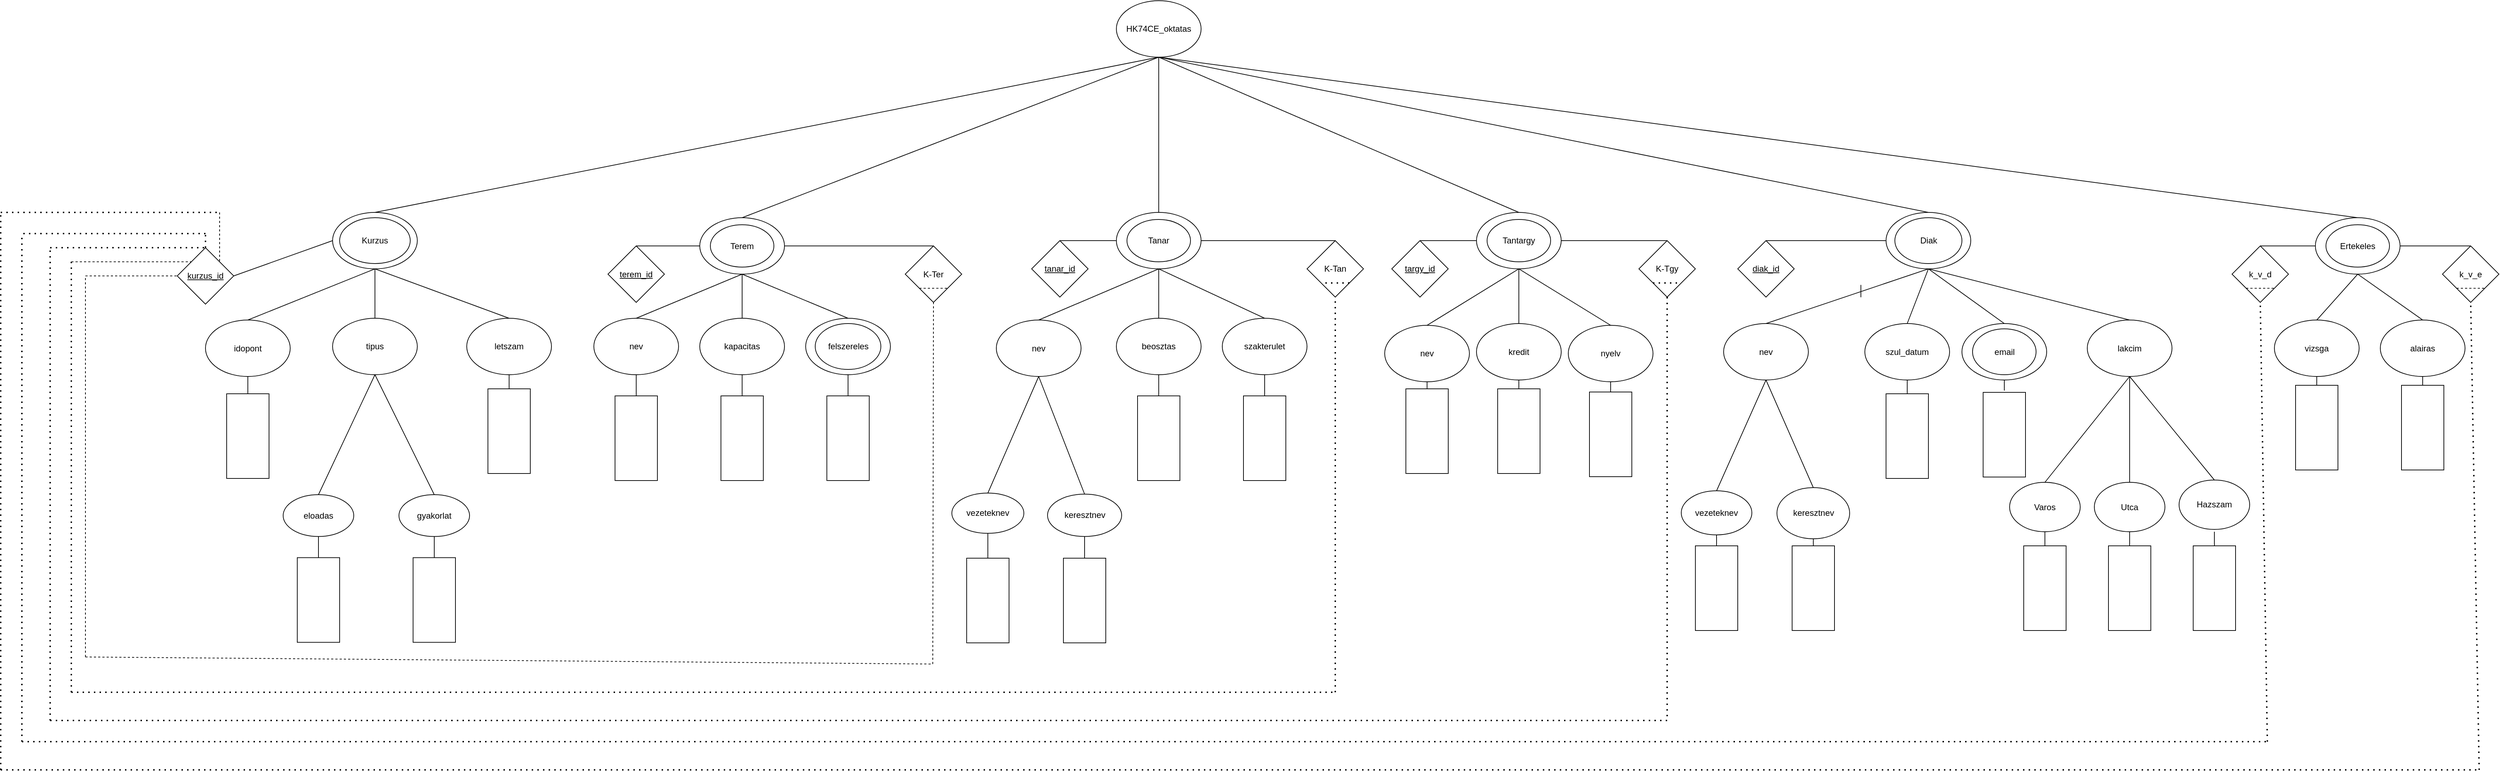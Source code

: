 <mxfile version="25.0.3">
  <diagram name="1 oldal" id="2qY-5DJ4luqoymaEtn0h">
    <mxGraphModel dx="4575" dy="2884" grid="1" gridSize="10" guides="1" tooltips="1" connect="1" arrows="1" fold="1" page="1" pageScale="1" pageWidth="827" pageHeight="1169" math="0" shadow="0">
      <root>
        <mxCell id="0" />
        <mxCell id="1" parent="0" />
        <mxCell id="ROAPfHrgWfZoaQifjzsi-6" value="" style="ellipse;whiteSpace=wrap;html=1;" parent="1" vertex="1">
          <mxGeometry x="350" y="210" width="120" height="80" as="geometry" />
        </mxCell>
        <mxCell id="ROAPfHrgWfZoaQifjzsi-7" value="Kurzus" style="ellipse;whiteSpace=wrap;html=1;" parent="1" vertex="1">
          <mxGeometry x="360" y="217.5" width="100" height="65" as="geometry" />
        </mxCell>
        <mxCell id="ROAPfHrgWfZoaQifjzsi-8" value="&lt;u&gt;kurzus_id&lt;/u&gt;" style="rhombus;whiteSpace=wrap;html=1;" parent="1" vertex="1">
          <mxGeometry x="130" y="260" width="80" height="80" as="geometry" />
        </mxCell>
        <mxCell id="ROAPfHrgWfZoaQifjzsi-9" value="" style="endArrow=none;html=1;rounded=0;exitX=1;exitY=0.5;exitDx=0;exitDy=0;entryX=0;entryY=0.5;entryDx=0;entryDy=0;" parent="1" source="ROAPfHrgWfZoaQifjzsi-8" target="ROAPfHrgWfZoaQifjzsi-6" edge="1">
          <mxGeometry width="50" height="50" relative="1" as="geometry">
            <mxPoint x="380" y="430" as="sourcePoint" />
            <mxPoint x="430" y="380" as="targetPoint" />
          </mxGeometry>
        </mxCell>
        <mxCell id="ROAPfHrgWfZoaQifjzsi-10" value="letszam" style="ellipse;whiteSpace=wrap;html=1;" parent="1" vertex="1">
          <mxGeometry x="540" y="360" width="120" height="80" as="geometry" />
        </mxCell>
        <mxCell id="ROAPfHrgWfZoaQifjzsi-11" value="tipus" style="ellipse;whiteSpace=wrap;html=1;" parent="1" vertex="1">
          <mxGeometry x="350" y="360" width="120" height="80" as="geometry" />
        </mxCell>
        <mxCell id="ROAPfHrgWfZoaQifjzsi-12" value="idopont" style="ellipse;whiteSpace=wrap;html=1;" parent="1" vertex="1">
          <mxGeometry x="170" y="362.5" width="120" height="80" as="geometry" />
        </mxCell>
        <mxCell id="ROAPfHrgWfZoaQifjzsi-13" value="" style="rounded=0;whiteSpace=wrap;html=1;direction=south;" parent="1" vertex="1">
          <mxGeometry x="200" y="467" width="60" height="120" as="geometry" />
        </mxCell>
        <mxCell id="ROAPfHrgWfZoaQifjzsi-14" value="" style="rounded=0;whiteSpace=wrap;html=1;direction=south;" parent="1" vertex="1">
          <mxGeometry x="570" y="460" width="60" height="120" as="geometry" />
        </mxCell>
        <mxCell id="ROAPfHrgWfZoaQifjzsi-16" value="" style="endArrow=none;html=1;rounded=0;exitX=0;exitY=0.5;exitDx=0;exitDy=0;entryX=0.5;entryY=1;entryDx=0;entryDy=0;" parent="1" source="ROAPfHrgWfZoaQifjzsi-13" target="ROAPfHrgWfZoaQifjzsi-12" edge="1">
          <mxGeometry width="50" height="50" relative="1" as="geometry">
            <mxPoint x="460" y="432.5" as="sourcePoint" />
            <mxPoint x="510" y="382.5" as="targetPoint" />
          </mxGeometry>
        </mxCell>
        <mxCell id="ROAPfHrgWfZoaQifjzsi-18" value="" style="endArrow=none;html=1;rounded=0;exitX=0;exitY=0.5;exitDx=0;exitDy=0;entryX=0.5;entryY=1;entryDx=0;entryDy=0;" parent="1" source="ROAPfHrgWfZoaQifjzsi-14" target="ROAPfHrgWfZoaQifjzsi-10" edge="1">
          <mxGeometry width="50" height="50" relative="1" as="geometry">
            <mxPoint x="310" y="430" as="sourcePoint" />
            <mxPoint x="360" y="380" as="targetPoint" />
          </mxGeometry>
        </mxCell>
        <mxCell id="ROAPfHrgWfZoaQifjzsi-21" value="eloadas" style="ellipse;whiteSpace=wrap;html=1;" parent="1" vertex="1">
          <mxGeometry x="280" y="610" width="100" height="59.25" as="geometry" />
        </mxCell>
        <mxCell id="ROAPfHrgWfZoaQifjzsi-23" value="" style="rounded=0;whiteSpace=wrap;html=1;direction=south;" parent="1" vertex="1">
          <mxGeometry x="464" y="699.25" width="60" height="120" as="geometry" />
        </mxCell>
        <mxCell id="ROAPfHrgWfZoaQifjzsi-25" value="" style="rounded=0;whiteSpace=wrap;html=1;direction=south;" parent="1" vertex="1">
          <mxGeometry x="300" y="699.25" width="60" height="120" as="geometry" />
        </mxCell>
        <mxCell id="ROAPfHrgWfZoaQifjzsi-26" value="" style="endArrow=none;html=1;rounded=0;exitX=0;exitY=0.5;exitDx=0;exitDy=0;entryX=0.5;entryY=1;entryDx=0;entryDy=0;" parent="1" source="ROAPfHrgWfZoaQifjzsi-25" target="ROAPfHrgWfZoaQifjzsi-21" edge="1">
          <mxGeometry width="50" height="50" relative="1" as="geometry">
            <mxPoint x="490" y="629.25" as="sourcePoint" />
            <mxPoint x="540" y="579.25" as="targetPoint" />
          </mxGeometry>
        </mxCell>
        <mxCell id="ROAPfHrgWfZoaQifjzsi-28" value="" style="endArrow=none;html=1;rounded=0;exitX=0;exitY=0.5;exitDx=0;exitDy=0;entryX=0.5;entryY=1;entryDx=0;entryDy=0;" parent="1" source="ROAPfHrgWfZoaQifjzsi-23" target="oDda9OyDIdGuTbppPwnk-29" edge="1">
          <mxGeometry width="50" height="50" relative="1" as="geometry">
            <mxPoint x="304" y="589.25" as="sourcePoint" />
            <mxPoint x="494" y="668.13" as="targetPoint" />
          </mxGeometry>
        </mxCell>
        <mxCell id="ROAPfHrgWfZoaQifjzsi-29" value="" style="endArrow=none;html=1;rounded=0;exitX=0.5;exitY=0;exitDx=0;exitDy=0;entryX=0.5;entryY=1;entryDx=0;entryDy=0;" parent="1" source="ROAPfHrgWfZoaQifjzsi-21" target="ROAPfHrgWfZoaQifjzsi-11" edge="1">
          <mxGeometry width="50" height="50" relative="1" as="geometry">
            <mxPoint x="410" y="550" as="sourcePoint" />
            <mxPoint x="460" y="500" as="targetPoint" />
          </mxGeometry>
        </mxCell>
        <mxCell id="ROAPfHrgWfZoaQifjzsi-31" value="" style="endArrow=none;html=1;rounded=0;entryX=0.5;entryY=1;entryDx=0;entryDy=0;exitX=0.5;exitY=0;exitDx=0;exitDy=0;" parent="1" source="oDda9OyDIdGuTbppPwnk-29" target="ROAPfHrgWfZoaQifjzsi-11" edge="1">
          <mxGeometry width="50" height="50" relative="1" as="geometry">
            <mxPoint x="494" y="611.13" as="sourcePoint" />
            <mxPoint x="460" y="500" as="targetPoint" />
          </mxGeometry>
        </mxCell>
        <mxCell id="ROAPfHrgWfZoaQifjzsi-32" value="" style="endArrow=none;html=1;rounded=0;entryX=0.5;entryY=1;entryDx=0;entryDy=0;exitX=0.5;exitY=0;exitDx=0;exitDy=0;" parent="1" source="ROAPfHrgWfZoaQifjzsi-11" target="ROAPfHrgWfZoaQifjzsi-6" edge="1">
          <mxGeometry width="50" height="50" relative="1" as="geometry">
            <mxPoint x="360" y="510" as="sourcePoint" />
            <mxPoint x="410" y="460" as="targetPoint" />
          </mxGeometry>
        </mxCell>
        <mxCell id="ROAPfHrgWfZoaQifjzsi-33" value="" style="endArrow=none;html=1;rounded=0;exitX=0.5;exitY=0;exitDx=0;exitDy=0;entryX=0.5;entryY=1;entryDx=0;entryDy=0;" parent="1" source="ROAPfHrgWfZoaQifjzsi-12" target="ROAPfHrgWfZoaQifjzsi-6" edge="1">
          <mxGeometry width="50" height="50" relative="1" as="geometry">
            <mxPoint x="390" y="510" as="sourcePoint" />
            <mxPoint x="440" y="460" as="targetPoint" />
          </mxGeometry>
        </mxCell>
        <mxCell id="ROAPfHrgWfZoaQifjzsi-34" value="" style="endArrow=none;html=1;rounded=0;entryX=0.5;entryY=1;entryDx=0;entryDy=0;exitX=0.5;exitY=0;exitDx=0;exitDy=0;" parent="1" source="ROAPfHrgWfZoaQifjzsi-10" target="ROAPfHrgWfZoaQifjzsi-6" edge="1">
          <mxGeometry width="50" height="50" relative="1" as="geometry">
            <mxPoint x="390" y="510" as="sourcePoint" />
            <mxPoint x="440" y="460" as="targetPoint" />
          </mxGeometry>
        </mxCell>
        <mxCell id="ROAPfHrgWfZoaQifjzsi-45" value="" style="ellipse;whiteSpace=wrap;html=1;" parent="1" vertex="1">
          <mxGeometry x="3158" y="217.5" width="120" height="80" as="geometry" />
        </mxCell>
        <mxCell id="ROAPfHrgWfZoaQifjzsi-48" value="" style="endArrow=none;html=1;rounded=0;entryX=0.5;entryY=0;entryDx=0;entryDy=0;exitX=0;exitY=0.5;exitDx=0;exitDy=0;" parent="1" source="ROAPfHrgWfZoaQifjzsi-45" target="ROAPfHrgWfZoaQifjzsi-51" edge="1">
          <mxGeometry width="50" height="50" relative="1" as="geometry">
            <mxPoint x="2990" y="565" as="sourcePoint" />
            <mxPoint x="3140" y="480" as="targetPoint" />
          </mxGeometry>
        </mxCell>
        <mxCell id="ROAPfHrgWfZoaQifjzsi-49" value="" style="endArrow=none;html=1;rounded=0;entryX=1;entryY=0.5;entryDx=0;entryDy=0;exitX=0.5;exitY=0;exitDx=0;exitDy=0;" parent="1" source="ROAPfHrgWfZoaQifjzsi-50" target="ROAPfHrgWfZoaQifjzsi-45" edge="1">
          <mxGeometry width="50" height="50" relative="1" as="geometry">
            <mxPoint x="3290" y="480" as="sourcePoint" />
            <mxPoint x="2803" y="375" as="targetPoint" />
          </mxGeometry>
        </mxCell>
        <mxCell id="ROAPfHrgWfZoaQifjzsi-50" value="k_v_e" style="rhombus;whiteSpace=wrap;html=1;" parent="1" vertex="1">
          <mxGeometry x="3338" y="257.5" width="80" height="80" as="geometry" />
        </mxCell>
        <mxCell id="ROAPfHrgWfZoaQifjzsi-51" value="k_v_d" style="rhombus;whiteSpace=wrap;html=1;" parent="1" vertex="1">
          <mxGeometry x="3040" y="257.5" width="80" height="80" as="geometry" />
        </mxCell>
        <mxCell id="ROAPfHrgWfZoaQifjzsi-52" value="" style="endArrow=none;dashed=1;html=1;rounded=0;entryX=1;entryY=1;entryDx=0;entryDy=0;exitX=0;exitY=1;exitDx=0;exitDy=0;" parent="1" source="ROAPfHrgWfZoaQifjzsi-51" target="ROAPfHrgWfZoaQifjzsi-51" edge="1">
          <mxGeometry width="50" height="50" relative="1" as="geometry">
            <mxPoint x="3120" y="540" as="sourcePoint" />
            <mxPoint x="3160" y="540" as="targetPoint" />
          </mxGeometry>
        </mxCell>
        <mxCell id="ROAPfHrgWfZoaQifjzsi-53" value="" style="endArrow=none;dashed=1;html=1;rounded=0;entryX=1;entryY=1;entryDx=0;entryDy=0;exitX=0;exitY=1;exitDx=0;exitDy=0;" parent="1" source="ROAPfHrgWfZoaQifjzsi-50" target="ROAPfHrgWfZoaQifjzsi-50" edge="1">
          <mxGeometry width="50" height="50" relative="1" as="geometry">
            <mxPoint x="3358" y="454.5" as="sourcePoint" />
            <mxPoint x="3398" y="454.5" as="targetPoint" />
          </mxGeometry>
        </mxCell>
        <mxCell id="ROAPfHrgWfZoaQifjzsi-68" value="" style="ellipse;whiteSpace=wrap;html=1;" parent="1" vertex="1">
          <mxGeometry x="870" y="217.5" width="120" height="80" as="geometry" />
        </mxCell>
        <mxCell id="ROAPfHrgWfZoaQifjzsi-69" value="kapacitas" style="ellipse;whiteSpace=wrap;html=1;" parent="1" vertex="1">
          <mxGeometry x="870" y="360" width="120" height="80" as="geometry" />
        </mxCell>
        <mxCell id="ROAPfHrgWfZoaQifjzsi-70" value="nev" style="ellipse;whiteSpace=wrap;html=1;" parent="1" vertex="1">
          <mxGeometry x="720" y="360" width="120" height="80" as="geometry" />
        </mxCell>
        <mxCell id="ROAPfHrgWfZoaQifjzsi-71" value="" style="endArrow=none;html=1;rounded=0;exitX=0.5;exitY=0;exitDx=0;exitDy=0;entryX=0.5;entryY=1;entryDx=0;entryDy=0;" parent="1" source="ROAPfHrgWfZoaQifjzsi-70" target="ROAPfHrgWfZoaQifjzsi-68" edge="1">
          <mxGeometry width="50" height="50" relative="1" as="geometry">
            <mxPoint x="1340" y="477.5" as="sourcePoint" />
            <mxPoint x="1390" y="427.5" as="targetPoint" />
          </mxGeometry>
        </mxCell>
        <mxCell id="ROAPfHrgWfZoaQifjzsi-72" value="" style="endArrow=none;html=1;rounded=0;entryX=0.5;entryY=1;entryDx=0;entryDy=0;exitX=0.5;exitY=0;exitDx=0;exitDy=0;" parent="1" source="ROAPfHrgWfZoaQifjzsi-69" target="ROAPfHrgWfZoaQifjzsi-68" edge="1">
          <mxGeometry width="50" height="50" relative="1" as="geometry">
            <mxPoint x="1220" y="567.5" as="sourcePoint" />
            <mxPoint x="860" y="387.5" as="targetPoint" />
          </mxGeometry>
        </mxCell>
        <mxCell id="ROAPfHrgWfZoaQifjzsi-73" value="&lt;u&gt;terem_id&lt;/u&gt;" style="rhombus;whiteSpace=wrap;html=1;" parent="1" vertex="1">
          <mxGeometry x="740" y="257.5" width="80" height="80" as="geometry" />
        </mxCell>
        <mxCell id="ROAPfHrgWfZoaQifjzsi-74" value="" style="endArrow=none;html=1;rounded=0;exitX=0.5;exitY=0;exitDx=0;exitDy=0;entryX=0;entryY=0.5;entryDx=0;entryDy=0;" parent="1" source="ROAPfHrgWfZoaQifjzsi-73" target="ROAPfHrgWfZoaQifjzsi-68" edge="1">
          <mxGeometry width="50" height="50" relative="1" as="geometry">
            <mxPoint x="897" y="552.5" as="sourcePoint" />
            <mxPoint x="947" y="502.5" as="targetPoint" />
          </mxGeometry>
        </mxCell>
        <mxCell id="ROAPfHrgWfZoaQifjzsi-76" value="" style="endArrow=none;html=1;rounded=0;exitX=0.5;exitY=0;exitDx=0;exitDy=0;entryX=0.5;entryY=1;entryDx=0;entryDy=0;" parent="1" source="ROAPfHrgWfZoaQifjzsi-87" target="ROAPfHrgWfZoaQifjzsi-68" edge="1">
          <mxGeometry width="50" height="50" relative="1" as="geometry">
            <mxPoint x="1080" y="402.5" as="sourcePoint" />
            <mxPoint x="1390" y="427.5" as="targetPoint" />
          </mxGeometry>
        </mxCell>
        <mxCell id="ROAPfHrgWfZoaQifjzsi-77" value="K-Ter" style="rhombus;whiteSpace=wrap;html=1;" parent="1" vertex="1">
          <mxGeometry x="1161" y="257.5" width="80" height="80" as="geometry" />
        </mxCell>
        <mxCell id="ROAPfHrgWfZoaQifjzsi-78" value="" style="endArrow=none;dashed=1;html=1;rounded=0;exitX=0;exitY=1;exitDx=0;exitDy=0;entryX=1;entryY=1;entryDx=0;entryDy=0;" parent="1" source="ROAPfHrgWfZoaQifjzsi-77" target="ROAPfHrgWfZoaQifjzsi-77" edge="1">
          <mxGeometry width="50" height="50" relative="1" as="geometry">
            <mxPoint x="1557" y="350" as="sourcePoint" />
            <mxPoint x="1607" y="300" as="targetPoint" />
          </mxGeometry>
        </mxCell>
        <mxCell id="ROAPfHrgWfZoaQifjzsi-79" value="Terem" style="ellipse;whiteSpace=wrap;html=1;" parent="1" vertex="1">
          <mxGeometry x="885" y="227.5" width="90" height="60" as="geometry" />
        </mxCell>
        <mxCell id="ROAPfHrgWfZoaQifjzsi-80" value="" style="rounded=0;whiteSpace=wrap;html=1;direction=south;" parent="1" vertex="1">
          <mxGeometry x="750" y="470" width="60" height="120" as="geometry" />
        </mxCell>
        <mxCell id="ROAPfHrgWfZoaQifjzsi-81" value="" style="rounded=0;whiteSpace=wrap;html=1;direction=south;" parent="1" vertex="1">
          <mxGeometry x="900" y="470" width="60" height="120" as="geometry" />
        </mxCell>
        <mxCell id="ROAPfHrgWfZoaQifjzsi-82" value="" style="rounded=0;whiteSpace=wrap;html=1;direction=south;" parent="1" vertex="1">
          <mxGeometry x="1050" y="470" width="60" height="120" as="geometry" />
        </mxCell>
        <mxCell id="ROAPfHrgWfZoaQifjzsi-83" value="" style="endArrow=none;html=1;rounded=0;exitX=0;exitY=0.5;exitDx=0;exitDy=0;entryX=0.5;entryY=1;entryDx=0;entryDy=0;" parent="1" source="ROAPfHrgWfZoaQifjzsi-81" target="ROAPfHrgWfZoaQifjzsi-69" edge="1">
          <mxGeometry width="50" height="50" relative="1" as="geometry">
            <mxPoint x="1410" y="427.5" as="sourcePoint" />
            <mxPoint x="1460" y="377.5" as="targetPoint" />
          </mxGeometry>
        </mxCell>
        <mxCell id="ROAPfHrgWfZoaQifjzsi-84" value="" style="endArrow=none;html=1;rounded=0;exitX=0;exitY=0.5;exitDx=0;exitDy=0;entryX=0.5;entryY=1;entryDx=0;entryDy=0;" parent="1" source="ROAPfHrgWfZoaQifjzsi-82" target="ROAPfHrgWfZoaQifjzsi-87" edge="1">
          <mxGeometry width="50" height="50" relative="1" as="geometry">
            <mxPoint x="1410" y="427.5" as="sourcePoint" />
            <mxPoint x="1080" y="482.5" as="targetPoint" />
          </mxGeometry>
        </mxCell>
        <mxCell id="ROAPfHrgWfZoaQifjzsi-85" value="" style="endArrow=none;html=1;rounded=0;exitX=0;exitY=0.5;exitDx=0;exitDy=0;entryX=0.5;entryY=1;entryDx=0;entryDy=0;" parent="1" source="ROAPfHrgWfZoaQifjzsi-80" target="ROAPfHrgWfZoaQifjzsi-70" edge="1">
          <mxGeometry width="50" height="50" relative="1" as="geometry">
            <mxPoint x="1410" y="427.5" as="sourcePoint" />
            <mxPoint x="1460" y="377.5" as="targetPoint" />
          </mxGeometry>
        </mxCell>
        <mxCell id="ROAPfHrgWfZoaQifjzsi-87" value="" style="ellipse;whiteSpace=wrap;html=1;" parent="1" vertex="1">
          <mxGeometry x="1020" y="360" width="120" height="80" as="geometry" />
        </mxCell>
        <mxCell id="ROAPfHrgWfZoaQifjzsi-88" value="felszereles" style="ellipse;whiteSpace=wrap;html=1;" parent="1" vertex="1">
          <mxGeometry x="1033.5" y="367.5" width="93" height="65" as="geometry" />
        </mxCell>
        <mxCell id="ROAPfHrgWfZoaQifjzsi-89" value="" style="endArrow=none;html=1;rounded=0;entryX=0.5;entryY=0;entryDx=0;entryDy=0;exitX=1;exitY=0.5;exitDx=0;exitDy=0;" parent="1" source="ROAPfHrgWfZoaQifjzsi-68" target="ROAPfHrgWfZoaQifjzsi-77" edge="1">
          <mxGeometry width="50" height="50" relative="1" as="geometry">
            <mxPoint x="433" y="427.5" as="sourcePoint" />
            <mxPoint x="483" y="377.5" as="targetPoint" />
          </mxGeometry>
        </mxCell>
        <mxCell id="ROAPfHrgWfZoaQifjzsi-90" value="" style="endArrow=none;dashed=1;html=1;rounded=0;entryX=0.5;entryY=1;entryDx=0;entryDy=0;" parent="1" target="ROAPfHrgWfZoaQifjzsi-77" edge="1">
          <mxGeometry width="50" height="50" relative="1" as="geometry">
            <mxPoint x="1200" y="850" as="sourcePoint" />
            <mxPoint x="580" y="520" as="targetPoint" />
          </mxGeometry>
        </mxCell>
        <mxCell id="ROAPfHrgWfZoaQifjzsi-91" value="" style="endArrow=none;dashed=1;html=1;rounded=0;" parent="1" edge="1">
          <mxGeometry width="50" height="50" relative="1" as="geometry">
            <mxPoint y="840" as="sourcePoint" />
            <mxPoint x="1200" y="850" as="targetPoint" />
          </mxGeometry>
        </mxCell>
        <mxCell id="ROAPfHrgWfZoaQifjzsi-93" value="HK74CE_oktatas" style="ellipse;whiteSpace=wrap;html=1;" parent="1" vertex="1">
          <mxGeometry x="1460" y="-90" width="120" height="80" as="geometry" />
        </mxCell>
        <mxCell id="ROAPfHrgWfZoaQifjzsi-94" value="" style="endArrow=none;html=1;rounded=0;entryX=0.5;entryY=1;entryDx=0;entryDy=0;exitX=0.5;exitY=0;exitDx=0;exitDy=0;" parent="1" source="ROAPfHrgWfZoaQifjzsi-6" target="ROAPfHrgWfZoaQifjzsi-93" edge="1">
          <mxGeometry width="50" height="50" relative="1" as="geometry">
            <mxPoint x="360" y="400" as="sourcePoint" />
            <mxPoint x="410" y="350" as="targetPoint" />
          </mxGeometry>
        </mxCell>
        <mxCell id="ROAPfHrgWfZoaQifjzsi-95" value="" style="endArrow=none;dashed=1;html=1;rounded=0;" parent="1" edge="1">
          <mxGeometry width="50" height="50" relative="1" as="geometry">
            <mxPoint y="840" as="sourcePoint" />
            <mxPoint y="300" as="targetPoint" />
          </mxGeometry>
        </mxCell>
        <mxCell id="ROAPfHrgWfZoaQifjzsi-96" value="" style="endArrow=none;dashed=1;html=1;rounded=0;entryX=0;entryY=0.5;entryDx=0;entryDy=0;" parent="1" target="ROAPfHrgWfZoaQifjzsi-8" edge="1">
          <mxGeometry width="50" height="50" relative="1" as="geometry">
            <mxPoint y="300" as="sourcePoint" />
            <mxPoint x="560" y="430" as="targetPoint" />
          </mxGeometry>
        </mxCell>
        <mxCell id="ROAPfHrgWfZoaQifjzsi-97" value="" style="ellipse;whiteSpace=wrap;html=1;" parent="1" vertex="1">
          <mxGeometry x="1460" y="210" width="120" height="80" as="geometry" />
        </mxCell>
        <mxCell id="ROAPfHrgWfZoaQifjzsi-98" value="" style="ellipse;whiteSpace=wrap;html=1;" parent="1" vertex="1">
          <mxGeometry x="1970" y="210" width="120" height="80" as="geometry" />
        </mxCell>
        <mxCell id="ROAPfHrgWfZoaQifjzsi-99" value="" style="ellipse;whiteSpace=wrap;html=1;" parent="1" vertex="1">
          <mxGeometry x="2550" y="210" width="120" height="80" as="geometry" />
        </mxCell>
        <mxCell id="ROAPfHrgWfZoaQifjzsi-100" value="&lt;u&gt;tanar_id&lt;/u&gt;" style="rhombus;whiteSpace=wrap;html=1;" parent="1" vertex="1">
          <mxGeometry x="1340" y="250" width="80" height="80" as="geometry" />
        </mxCell>
        <mxCell id="ROAPfHrgWfZoaQifjzsi-101" value="" style="endArrow=none;html=1;rounded=0;entryX=0;entryY=0.5;entryDx=0;entryDy=0;exitX=0.5;exitY=0;exitDx=0;exitDy=0;" parent="1" source="ROAPfHrgWfZoaQifjzsi-100" target="ROAPfHrgWfZoaQifjzsi-97" edge="1">
          <mxGeometry width="50" height="50" relative="1" as="geometry">
            <mxPoint x="1470" y="510" as="sourcePoint" />
            <mxPoint x="1520" y="460" as="targetPoint" />
          </mxGeometry>
        </mxCell>
        <mxCell id="ROAPfHrgWfZoaQifjzsi-102" value="Tanar" style="ellipse;whiteSpace=wrap;html=1;" parent="1" vertex="1">
          <mxGeometry x="1475" y="220" width="90" height="60" as="geometry" />
        </mxCell>
        <mxCell id="ROAPfHrgWfZoaQifjzsi-103" value="" style="rounded=0;whiteSpace=wrap;html=1;direction=south;" parent="1" vertex="1">
          <mxGeometry x="1640" y="470" width="60" height="120" as="geometry" />
        </mxCell>
        <mxCell id="ROAPfHrgWfZoaQifjzsi-104" value="" style="endArrow=none;html=1;rounded=0;exitX=0;exitY=0.5;exitDx=0;exitDy=0;entryX=0.5;entryY=1;entryDx=0;entryDy=0;" parent="1" source="ROAPfHrgWfZoaQifjzsi-103" target="ROAPfHrgWfZoaQifjzsi-105" edge="1">
          <mxGeometry width="50" height="50" relative="1" as="geometry">
            <mxPoint x="2000" y="422.5" as="sourcePoint" />
            <mxPoint x="1670" y="477.5" as="targetPoint" />
          </mxGeometry>
        </mxCell>
        <mxCell id="ROAPfHrgWfZoaQifjzsi-105" value="szakterulet" style="ellipse;whiteSpace=wrap;html=1;" parent="1" vertex="1">
          <mxGeometry x="1610" y="360" width="120" height="80" as="geometry" />
        </mxCell>
        <mxCell id="ROAPfHrgWfZoaQifjzsi-107" value="beosztas" style="ellipse;whiteSpace=wrap;html=1;" parent="1" vertex="1">
          <mxGeometry x="1460" y="360" width="120" height="80" as="geometry" />
        </mxCell>
        <mxCell id="ROAPfHrgWfZoaQifjzsi-108" value="nev" style="ellipse;whiteSpace=wrap;html=1;" parent="1" vertex="1">
          <mxGeometry x="1290" y="362.5" width="120" height="80" as="geometry" />
        </mxCell>
        <mxCell id="ROAPfHrgWfZoaQifjzsi-109" value="" style="endArrow=none;html=1;rounded=0;exitX=0.5;exitY=0;exitDx=0;exitDy=0;entryX=0.5;entryY=1;entryDx=0;entryDy=0;" parent="1" source="ROAPfHrgWfZoaQifjzsi-108" target="ROAPfHrgWfZoaQifjzsi-97" edge="1">
          <mxGeometry width="50" height="50" relative="1" as="geometry">
            <mxPoint x="1460" y="420" as="sourcePoint" />
            <mxPoint x="1530" y="300" as="targetPoint" />
          </mxGeometry>
        </mxCell>
        <mxCell id="ROAPfHrgWfZoaQifjzsi-110" value="" style="endArrow=none;html=1;rounded=0;entryX=0.5;entryY=1;entryDx=0;entryDy=0;exitX=0.5;exitY=0;exitDx=0;exitDy=0;" parent="1" source="ROAPfHrgWfZoaQifjzsi-107" target="ROAPfHrgWfZoaQifjzsi-97" edge="1">
          <mxGeometry width="50" height="50" relative="1" as="geometry">
            <mxPoint x="1460" y="420" as="sourcePoint" />
            <mxPoint x="1510" y="370" as="targetPoint" />
          </mxGeometry>
        </mxCell>
        <mxCell id="ROAPfHrgWfZoaQifjzsi-111" value="" style="endArrow=none;html=1;rounded=0;entryX=0.5;entryY=1;entryDx=0;entryDy=0;exitX=0.5;exitY=0;exitDx=0;exitDy=0;" parent="1" source="ROAPfHrgWfZoaQifjzsi-105" target="ROAPfHrgWfZoaQifjzsi-97" edge="1">
          <mxGeometry width="50" height="50" relative="1" as="geometry">
            <mxPoint x="1460" y="420" as="sourcePoint" />
            <mxPoint x="1510" y="370" as="targetPoint" />
          </mxGeometry>
        </mxCell>
        <mxCell id="ROAPfHrgWfZoaQifjzsi-112" value="K-Tan" style="rhombus;whiteSpace=wrap;html=1;" parent="1" vertex="1">
          <mxGeometry x="1730" y="250" width="80" height="80" as="geometry" />
        </mxCell>
        <mxCell id="ROAPfHrgWfZoaQifjzsi-115" value="" style="endArrow=none;html=1;rounded=0;entryX=0.5;entryY=0;entryDx=0;entryDy=0;exitX=1;exitY=0.5;exitDx=0;exitDy=0;" parent="1" source="ROAPfHrgWfZoaQifjzsi-97" target="ROAPfHrgWfZoaQifjzsi-112" edge="1">
          <mxGeometry width="50" height="50" relative="1" as="geometry">
            <mxPoint x="1290" y="430" as="sourcePoint" />
            <mxPoint x="1340" y="380" as="targetPoint" />
          </mxGeometry>
        </mxCell>
        <mxCell id="ROAPfHrgWfZoaQifjzsi-116" value="" style="endArrow=none;dashed=1;html=1;dashPattern=1 3;strokeWidth=2;rounded=0;entryX=0.5;entryY=1;entryDx=0;entryDy=0;" parent="1" target="ROAPfHrgWfZoaQifjzsi-112" edge="1">
          <mxGeometry width="50" height="50" relative="1" as="geometry">
            <mxPoint x="1770" y="890" as="sourcePoint" />
            <mxPoint x="1340" y="380" as="targetPoint" />
          </mxGeometry>
        </mxCell>
        <mxCell id="ROAPfHrgWfZoaQifjzsi-117" value="" style="endArrow=none;dashed=1;html=1;dashPattern=1 3;strokeWidth=2;rounded=0;" parent="1" edge="1">
          <mxGeometry width="50" height="50" relative="1" as="geometry">
            <mxPoint x="-20" y="890" as="sourcePoint" />
            <mxPoint x="1770" y="890" as="targetPoint" />
          </mxGeometry>
        </mxCell>
        <mxCell id="ROAPfHrgWfZoaQifjzsi-118" value="" style="endArrow=none;dashed=1;html=1;dashPattern=1 3;strokeWidth=2;rounded=0;" parent="1" edge="1">
          <mxGeometry width="50" height="50" relative="1" as="geometry">
            <mxPoint x="-20" y="890" as="sourcePoint" />
            <mxPoint x="-20" y="280" as="targetPoint" />
          </mxGeometry>
        </mxCell>
        <mxCell id="ROAPfHrgWfZoaQifjzsi-119" value="" style="endArrow=none;dashed=1;html=1;rounded=0;entryX=0;entryY=0;entryDx=0;entryDy=0;" parent="1" target="ROAPfHrgWfZoaQifjzsi-8" edge="1">
          <mxGeometry width="50" height="50" relative="1" as="geometry">
            <mxPoint x="-20" y="280" as="sourcePoint" />
            <mxPoint x="130" y="290" as="targetPoint" />
          </mxGeometry>
        </mxCell>
        <mxCell id="ROAPfHrgWfZoaQifjzsi-120" value="" style="endArrow=none;html=1;rounded=0;entryX=0.5;entryY=1;entryDx=0;entryDy=0;exitX=0.5;exitY=0;exitDx=0;exitDy=0;" parent="1" source="ROAPfHrgWfZoaQifjzsi-68" target="ROAPfHrgWfZoaQifjzsi-93" edge="1">
          <mxGeometry width="50" height="50" relative="1" as="geometry">
            <mxPoint x="1080" y="260" as="sourcePoint" />
            <mxPoint x="1130" y="210" as="targetPoint" />
          </mxGeometry>
        </mxCell>
        <mxCell id="ROAPfHrgWfZoaQifjzsi-121" value="" style="endArrow=none;html=1;rounded=0;entryX=0.5;entryY=1;entryDx=0;entryDy=0;exitX=0.5;exitY=0;exitDx=0;exitDy=0;" parent="1" source="ROAPfHrgWfZoaQifjzsi-97" target="ROAPfHrgWfZoaQifjzsi-93" edge="1">
          <mxGeometry width="50" height="50" relative="1" as="geometry">
            <mxPoint x="1080" y="260" as="sourcePoint" />
            <mxPoint x="1130" y="210" as="targetPoint" />
          </mxGeometry>
        </mxCell>
        <mxCell id="3DLfMae9XXRwTqTxBzFo-1" value="K-Tgy" style="rhombus;whiteSpace=wrap;html=1;" parent="1" vertex="1">
          <mxGeometry x="2200" y="250" width="80" height="80" as="geometry" />
        </mxCell>
        <mxCell id="3DLfMae9XXRwTqTxBzFo-2" value="" style="endArrow=none;dashed=1;html=1;dashPattern=1 3;strokeWidth=2;rounded=0;exitX=0;exitY=1;exitDx=0;exitDy=0;entryX=1;entryY=1;entryDx=0;entryDy=0;" parent="1" source="3DLfMae9XXRwTqTxBzFo-1" target="3DLfMae9XXRwTqTxBzFo-1" edge="1">
          <mxGeometry width="50" height="50" relative="1" as="geometry">
            <mxPoint x="1420" y="347.5" as="sourcePoint" />
            <mxPoint x="1470" y="297.5" as="targetPoint" />
          </mxGeometry>
        </mxCell>
        <mxCell id="3DLfMae9XXRwTqTxBzFo-3" value="" style="endArrow=none;html=1;rounded=0;entryX=0.5;entryY=0;entryDx=0;entryDy=0;exitX=1;exitY=0.5;exitDx=0;exitDy=0;" parent="1" source="ROAPfHrgWfZoaQifjzsi-98" target="3DLfMae9XXRwTqTxBzFo-1" edge="1">
          <mxGeometry width="50" height="50" relative="1" as="geometry">
            <mxPoint x="1370" y="347.5" as="sourcePoint" />
            <mxPoint x="1420" y="297.5" as="targetPoint" />
          </mxGeometry>
        </mxCell>
        <mxCell id="3DLfMae9XXRwTqTxBzFo-4" value="" style="endArrow=none;dashed=1;html=1;dashPattern=1 3;strokeWidth=2;rounded=0;exitX=0.5;exitY=1;exitDx=0;exitDy=0;" parent="1" source="3DLfMae9XXRwTqTxBzFo-1" edge="1">
          <mxGeometry width="50" height="50" relative="1" as="geometry">
            <mxPoint x="1370" y="330" as="sourcePoint" />
            <mxPoint x="2240" y="930" as="targetPoint" />
          </mxGeometry>
        </mxCell>
        <mxCell id="3DLfMae9XXRwTqTxBzFo-5" value="" style="endArrow=none;dashed=1;html=1;dashPattern=1 3;strokeWidth=2;rounded=0;" parent="1" edge="1">
          <mxGeometry width="50" height="50" relative="1" as="geometry">
            <mxPoint x="-50" y="930" as="sourcePoint" />
            <mxPoint x="2240" y="930" as="targetPoint" />
          </mxGeometry>
        </mxCell>
        <mxCell id="3DLfMae9XXRwTqTxBzFo-6" value="" style="endArrow=none;dashed=1;html=1;dashPattern=1 3;strokeWidth=2;rounded=0;" parent="1" edge="1">
          <mxGeometry width="50" height="50" relative="1" as="geometry">
            <mxPoint x="-50" y="930" as="sourcePoint" />
            <mxPoint x="-50" y="260" as="targetPoint" />
          </mxGeometry>
        </mxCell>
        <mxCell id="3DLfMae9XXRwTqTxBzFo-7" value="" style="endArrow=none;dashed=1;html=1;dashPattern=1 3;strokeWidth=2;rounded=0;entryX=0.5;entryY=0;entryDx=0;entryDy=0;" parent="1" target="ROAPfHrgWfZoaQifjzsi-8" edge="1">
          <mxGeometry width="50" height="50" relative="1" as="geometry">
            <mxPoint x="-50" y="260" as="sourcePoint" />
            <mxPoint x="160" y="270" as="targetPoint" />
          </mxGeometry>
        </mxCell>
        <mxCell id="3DLfMae9XXRwTqTxBzFo-8" value="&lt;u&gt;targy_id&lt;/u&gt;" style="rhombus;whiteSpace=wrap;html=1;" parent="1" vertex="1">
          <mxGeometry x="1850" y="250" width="80" height="80" as="geometry" />
        </mxCell>
        <mxCell id="3DLfMae9XXRwTqTxBzFo-9" value="" style="endArrow=none;html=1;rounded=0;entryX=0;entryY=0.5;entryDx=0;entryDy=0;exitX=0.5;exitY=0;exitDx=0;exitDy=0;" parent="1" source="3DLfMae9XXRwTqTxBzFo-8" target="ROAPfHrgWfZoaQifjzsi-98" edge="1">
          <mxGeometry width="50" height="50" relative="1" as="geometry">
            <mxPoint x="1210" y="347.5" as="sourcePoint" />
            <mxPoint x="1260" y="297.5" as="targetPoint" />
          </mxGeometry>
        </mxCell>
        <mxCell id="3DLfMae9XXRwTqTxBzFo-10" value="kredit" style="ellipse;whiteSpace=wrap;html=1;" parent="1" vertex="1">
          <mxGeometry x="1970" y="367.5" width="120" height="80" as="geometry" />
        </mxCell>
        <mxCell id="3DLfMae9XXRwTqTxBzFo-11" value="nev" style="ellipse;whiteSpace=wrap;html=1;" parent="1" vertex="1">
          <mxGeometry x="1840" y="370" width="120" height="80" as="geometry" />
        </mxCell>
        <mxCell id="3DLfMae9XXRwTqTxBzFo-12" value="" style="endArrow=none;html=1;rounded=0;entryX=0.5;entryY=1;entryDx=0;entryDy=0;exitX=0.5;exitY=0;exitDx=0;exitDy=0;" parent="1" source="3DLfMae9XXRwTqTxBzFo-11" target="ROAPfHrgWfZoaQifjzsi-98" edge="1">
          <mxGeometry width="50" height="50" relative="1" as="geometry">
            <mxPoint x="1210" y="347.5" as="sourcePoint" />
            <mxPoint x="1260" y="297.5" as="targetPoint" />
          </mxGeometry>
        </mxCell>
        <mxCell id="3DLfMae9XXRwTqTxBzFo-13" value="" style="endArrow=none;html=1;rounded=0;entryX=0.5;entryY=1;entryDx=0;entryDy=0;exitX=0.5;exitY=0;exitDx=0;exitDy=0;" parent="1" source="3DLfMae9XXRwTqTxBzFo-10" target="ROAPfHrgWfZoaQifjzsi-98" edge="1">
          <mxGeometry width="50" height="50" relative="1" as="geometry">
            <mxPoint x="1210" y="347.5" as="sourcePoint" />
            <mxPoint x="1260" y="297.5" as="targetPoint" />
          </mxGeometry>
        </mxCell>
        <mxCell id="3DLfMae9XXRwTqTxBzFo-14" value="" style="endArrow=none;html=1;rounded=0;entryX=0.5;entryY=1;entryDx=0;entryDy=0;exitX=0;exitY=0.5;exitDx=0;exitDy=0;" parent="1" source="3DLfMae9XXRwTqTxBzFo-15" target="3DLfMae9XXRwTqTxBzFo-11" edge="1">
          <mxGeometry width="50" height="50" relative="1" as="geometry">
            <mxPoint x="1910" y="462.5" as="sourcePoint" />
            <mxPoint x="1230" y="292.5" as="targetPoint" />
          </mxGeometry>
        </mxCell>
        <mxCell id="3DLfMae9XXRwTqTxBzFo-15" value="" style="rounded=0;whiteSpace=wrap;html=1;direction=south;" parent="1" vertex="1">
          <mxGeometry x="1870" y="460" width="60" height="120" as="geometry" />
        </mxCell>
        <mxCell id="iWvI_TgvHW9LkMBrBu7h-1" value="&lt;u&gt;diak_id&lt;/u&gt;" style="rhombus;whiteSpace=wrap;html=1;" parent="1" vertex="1">
          <mxGeometry x="2340" y="250" width="80" height="80" as="geometry" />
        </mxCell>
        <mxCell id="iWvI_TgvHW9LkMBrBu7h-2" value="" style="endArrow=none;html=1;rounded=0;exitX=0.5;exitY=0;exitDx=0;exitDy=0;entryX=0;entryY=0.5;entryDx=0;entryDy=0;" parent="1" source="iWvI_TgvHW9LkMBrBu7h-1" target="ROAPfHrgWfZoaQifjzsi-99" edge="1">
          <mxGeometry width="50" height="50" relative="1" as="geometry">
            <mxPoint x="2920" y="460" as="sourcePoint" />
            <mxPoint x="2970" y="410" as="targetPoint" />
          </mxGeometry>
        </mxCell>
        <mxCell id="iWvI_TgvHW9LkMBrBu7h-3" value="lakcim" style="ellipse;whiteSpace=wrap;html=1;" parent="1" vertex="1">
          <mxGeometry x="2835" y="362.5" width="120" height="80" as="geometry" />
        </mxCell>
        <mxCell id="iWvI_TgvHW9LkMBrBu7h-4" value="szul_datum" style="ellipse;whiteSpace=wrap;html=1;" parent="1" vertex="1">
          <mxGeometry x="2520" y="367.5" width="120" height="80" as="geometry" />
        </mxCell>
        <mxCell id="iWvI_TgvHW9LkMBrBu7h-6" value="" style="endArrow=none;html=1;rounded=0;entryX=0.5;entryY=1;entryDx=0;entryDy=0;exitX=0.5;exitY=0;exitDx=0;exitDy=0;" parent="1" source="oDda9OyDIdGuTbppPwnk-18" target="ROAPfHrgWfZoaQifjzsi-99" edge="1">
          <mxGeometry width="50" height="50" relative="1" as="geometry">
            <mxPoint x="2380" y="367.5" as="sourcePoint" />
            <mxPoint x="2180" y="410" as="targetPoint" />
          </mxGeometry>
        </mxCell>
        <mxCell id="iWvI_TgvHW9LkMBrBu7h-7" value="" style="endArrow=none;html=1;rounded=0;entryX=0.5;entryY=1;entryDx=0;entryDy=0;exitX=0.5;exitY=0;exitDx=0;exitDy=0;" parent="1" source="iWvI_TgvHW9LkMBrBu7h-4" target="ROAPfHrgWfZoaQifjzsi-99" edge="1">
          <mxGeometry width="50" height="50" relative="1" as="geometry">
            <mxPoint x="2130" y="460" as="sourcePoint" />
            <mxPoint x="2180" y="410" as="targetPoint" />
          </mxGeometry>
        </mxCell>
        <mxCell id="iWvI_TgvHW9LkMBrBu7h-8" value="" style="endArrow=none;html=1;rounded=0;entryX=0.5;entryY=1;entryDx=0;entryDy=0;exitX=0.5;exitY=0;exitDx=0;exitDy=0;" parent="1" source="iWvI_TgvHW9LkMBrBu7h-3" target="ROAPfHrgWfZoaQifjzsi-99" edge="1">
          <mxGeometry width="50" height="50" relative="1" as="geometry">
            <mxPoint x="2130" y="460" as="sourcePoint" />
            <mxPoint x="2180" y="410" as="targetPoint" />
          </mxGeometry>
        </mxCell>
        <mxCell id="iWvI_TgvHW9LkMBrBu7h-9" value="" style="endArrow=none;html=1;rounded=0;entryX=0.5;entryY=1;entryDx=0;entryDy=0;exitX=0.5;exitY=0;exitDx=0;exitDy=0;" parent="1" source="iWvI_TgvHW9LkMBrBu7h-18" target="iWvI_TgvHW9LkMBrBu7h-3" edge="1">
          <mxGeometry width="50" height="50" relative="1" as="geometry">
            <mxPoint x="2895" y="462.5" as="sourcePoint" />
            <mxPoint x="2395" y="402.5" as="targetPoint" />
          </mxGeometry>
        </mxCell>
        <mxCell id="iWvI_TgvHW9LkMBrBu7h-10" value="" style="endArrow=none;html=1;rounded=0;entryX=0.5;entryY=1;entryDx=0;entryDy=0;exitX=1;exitY=0.5;exitDx=0;exitDy=0;" parent="1" edge="1">
          <mxGeometry width="50" height="50" relative="1" as="geometry">
            <mxPoint x="2514.38" y="330.25" as="sourcePoint" />
            <mxPoint x="2514.38" y="312.75" as="targetPoint" />
          </mxGeometry>
        </mxCell>
        <mxCell id="iWvI_TgvHW9LkMBrBu7h-13" value="" style="rounded=0;whiteSpace=wrap;html=1;rotation=-90;" parent="1" vertex="1">
          <mxGeometry x="2520" y="497" width="120" height="60" as="geometry" />
        </mxCell>
        <mxCell id="iWvI_TgvHW9LkMBrBu7h-18" value="Varos" style="ellipse;whiteSpace=wrap;html=1;" parent="1" vertex="1">
          <mxGeometry x="2725" y="592.5" width="100" height="70" as="geometry" />
        </mxCell>
        <mxCell id="iWvI_TgvHW9LkMBrBu7h-19" value="Utca" style="ellipse;whiteSpace=wrap;html=1;" parent="1" vertex="1">
          <mxGeometry x="2845" y="592.5" width="100" height="70" as="geometry" />
        </mxCell>
        <mxCell id="iWvI_TgvHW9LkMBrBu7h-20" value="Hazszam" style="ellipse;whiteSpace=wrap;html=1;" parent="1" vertex="1">
          <mxGeometry x="2965" y="589.25" width="100" height="70" as="geometry" />
        </mxCell>
        <mxCell id="iWvI_TgvHW9LkMBrBu7h-21" value="" style="endArrow=none;html=1;rounded=0;entryX=0.5;entryY=1;entryDx=0;entryDy=0;exitX=0.5;exitY=0;exitDx=0;exitDy=0;" parent="1" source="iWvI_TgvHW9LkMBrBu7h-19" target="iWvI_TgvHW9LkMBrBu7h-3" edge="1">
          <mxGeometry width="50" height="50" relative="1" as="geometry">
            <mxPoint x="2605" y="672.5" as="sourcePoint" />
            <mxPoint x="2655" y="622.5" as="targetPoint" />
          </mxGeometry>
        </mxCell>
        <mxCell id="iWvI_TgvHW9LkMBrBu7h-22" value="" style="endArrow=none;html=1;rounded=0;entryX=0.5;entryY=1;entryDx=0;entryDy=0;exitX=0.5;exitY=0;exitDx=0;exitDy=0;" parent="1" source="iWvI_TgvHW9LkMBrBu7h-20" target="iWvI_TgvHW9LkMBrBu7h-3" edge="1">
          <mxGeometry width="50" height="50" relative="1" as="geometry">
            <mxPoint x="3015" y="592.5" as="sourcePoint" />
            <mxPoint x="2655" y="622.5" as="targetPoint" />
          </mxGeometry>
        </mxCell>
        <mxCell id="iWvI_TgvHW9LkMBrBu7h-23" value="" style="endArrow=none;html=1;rounded=0;entryX=0.5;entryY=1;entryDx=0;entryDy=0;exitX=1;exitY=0.5;exitDx=0;exitDy=0;" parent="1" source="iWvI_TgvHW9LkMBrBu7h-26" edge="1">
          <mxGeometry width="50" height="50" relative="1" as="geometry">
            <mxPoint x="3015" y="692.5" as="sourcePoint" />
            <mxPoint x="3015" y="662.5" as="targetPoint" />
          </mxGeometry>
        </mxCell>
        <mxCell id="iWvI_TgvHW9LkMBrBu7h-24" value="" style="endArrow=none;html=1;rounded=0;entryX=0.5;entryY=1;entryDx=0;entryDy=0;exitX=1;exitY=0.5;exitDx=0;exitDy=0;" parent="1" source="iWvI_TgvHW9LkMBrBu7h-27" target="iWvI_TgvHW9LkMBrBu7h-19" edge="1">
          <mxGeometry width="50" height="50" relative="1" as="geometry">
            <mxPoint x="2895" y="692.5" as="sourcePoint" />
            <mxPoint x="2655" y="622.5" as="targetPoint" />
          </mxGeometry>
        </mxCell>
        <mxCell id="iWvI_TgvHW9LkMBrBu7h-25" value="" style="endArrow=none;html=1;rounded=0;entryX=0.5;entryY=1;entryDx=0;entryDy=0;exitX=1;exitY=0.5;exitDx=0;exitDy=0;" parent="1" source="iWvI_TgvHW9LkMBrBu7h-28" target="iWvI_TgvHW9LkMBrBu7h-18" edge="1">
          <mxGeometry width="50" height="50" relative="1" as="geometry">
            <mxPoint x="2775" y="692.5" as="sourcePoint" />
            <mxPoint x="2655" y="622.5" as="targetPoint" />
          </mxGeometry>
        </mxCell>
        <mxCell id="iWvI_TgvHW9LkMBrBu7h-26" value="" style="rounded=0;whiteSpace=wrap;html=1;rotation=-90;" parent="1" vertex="1">
          <mxGeometry x="2955" y="712.5" width="120" height="60" as="geometry" />
        </mxCell>
        <mxCell id="iWvI_TgvHW9LkMBrBu7h-27" value="" style="rounded=0;whiteSpace=wrap;html=1;rotation=-90;" parent="1" vertex="1">
          <mxGeometry x="2835" y="712.5" width="120" height="60" as="geometry" />
        </mxCell>
        <mxCell id="iWvI_TgvHW9LkMBrBu7h-28" value="" style="rounded=0;whiteSpace=wrap;html=1;rotation=-90;" parent="1" vertex="1">
          <mxGeometry x="2715" y="712.5" width="120" height="60" as="geometry" />
        </mxCell>
        <mxCell id="iWvI_TgvHW9LkMBrBu7h-30" value="" style="endArrow=none;html=1;rounded=0;entryX=0.5;entryY=0;entryDx=0;entryDy=0;exitX=0.5;exitY=1;exitDx=0;exitDy=0;" parent="1" source="ROAPfHrgWfZoaQifjzsi-93" target="ROAPfHrgWfZoaQifjzsi-45" edge="1">
          <mxGeometry width="50" height="50" relative="1" as="geometry">
            <mxPoint x="2710" y="490" as="sourcePoint" />
            <mxPoint x="2760" y="440" as="targetPoint" />
          </mxGeometry>
        </mxCell>
        <mxCell id="iWvI_TgvHW9LkMBrBu7h-31" value="" style="endArrow=none;html=1;rounded=0;exitX=0.5;exitY=1;exitDx=0;exitDy=0;entryX=0.5;entryY=0;entryDx=0;entryDy=0;" parent="1" source="ROAPfHrgWfZoaQifjzsi-93" target="ROAPfHrgWfZoaQifjzsi-98" edge="1">
          <mxGeometry width="50" height="50" relative="1" as="geometry">
            <mxPoint x="1640" y="270" as="sourcePoint" />
            <mxPoint x="1690" y="220" as="targetPoint" />
          </mxGeometry>
        </mxCell>
        <mxCell id="iWvI_TgvHW9LkMBrBu7h-32" value="" style="endArrow=none;html=1;rounded=0;entryX=0.5;entryY=1;entryDx=0;entryDy=0;exitX=0.5;exitY=0;exitDx=0;exitDy=0;" parent="1" source="ROAPfHrgWfZoaQifjzsi-99" target="ROAPfHrgWfZoaQifjzsi-93" edge="1">
          <mxGeometry width="50" height="50" relative="1" as="geometry">
            <mxPoint x="1640" y="270" as="sourcePoint" />
            <mxPoint x="1690" y="220" as="targetPoint" />
          </mxGeometry>
        </mxCell>
        <mxCell id="iWvI_TgvHW9LkMBrBu7h-33" value="Tantargy" style="ellipse;whiteSpace=wrap;html=1;" parent="1" vertex="1">
          <mxGeometry x="1985" y="220" width="90" height="60" as="geometry" />
        </mxCell>
        <mxCell id="iWvI_TgvHW9LkMBrBu7h-34" value="Diak" style="ellipse;whiteSpace=wrap;html=1;" parent="1" vertex="1">
          <mxGeometry x="2562.5" y="217.5" width="95" height="65" as="geometry" />
        </mxCell>
        <mxCell id="iWvI_TgvHW9LkMBrBu7h-35" value="" style="endArrow=none;dashed=1;html=1;dashPattern=1 3;strokeWidth=2;rounded=0;entryX=0.5;entryY=1;entryDx=0;entryDy=0;" parent="1" target="ROAPfHrgWfZoaQifjzsi-50" edge="1">
          <mxGeometry width="50" height="50" relative="1" as="geometry">
            <mxPoint x="3390" y="1000" as="sourcePoint" />
            <mxPoint x="2760" y="600" as="targetPoint" />
          </mxGeometry>
        </mxCell>
        <mxCell id="iWvI_TgvHW9LkMBrBu7h-36" value="" style="endArrow=none;dashed=1;html=1;dashPattern=1 3;strokeWidth=2;rounded=0;" parent="1" edge="1">
          <mxGeometry width="50" height="50" relative="1" as="geometry">
            <mxPoint x="-120" y="1000" as="sourcePoint" />
            <mxPoint x="3390" y="1000" as="targetPoint" />
          </mxGeometry>
        </mxCell>
        <mxCell id="iWvI_TgvHW9LkMBrBu7h-37" value="" style="endArrow=none;dashed=1;html=1;dashPattern=1 3;strokeWidth=2;rounded=0;" parent="1" edge="1">
          <mxGeometry width="50" height="50" relative="1" as="geometry">
            <mxPoint x="-120" y="1000" as="sourcePoint" />
            <mxPoint x="-120" y="210" as="targetPoint" />
          </mxGeometry>
        </mxCell>
        <mxCell id="iWvI_TgvHW9LkMBrBu7h-38" value="" style="endArrow=none;dashed=1;html=1;dashPattern=1 3;strokeWidth=2;rounded=0;" parent="1" edge="1">
          <mxGeometry width="50" height="50" relative="1" as="geometry">
            <mxPoint x="-120" y="210" as="sourcePoint" />
            <mxPoint x="190" y="210" as="targetPoint" />
          </mxGeometry>
        </mxCell>
        <mxCell id="iWvI_TgvHW9LkMBrBu7h-40" value="" style="endArrow=none;dashed=1;html=1;dashPattern=1 3;strokeWidth=2;rounded=0;entryX=0;entryY=1;entryDx=0;entryDy=0;exitX=1;exitY=1;exitDx=0;exitDy=0;" parent="1" source="ROAPfHrgWfZoaQifjzsi-112" target="ROAPfHrgWfZoaQifjzsi-112" edge="1">
          <mxGeometry width="50" height="50" relative="1" as="geometry">
            <mxPoint x="800" y="630" as="sourcePoint" />
            <mxPoint x="850" y="580" as="targetPoint" />
          </mxGeometry>
        </mxCell>
        <mxCell id="iWvI_TgvHW9LkMBrBu7h-41" value="" style="rounded=0;whiteSpace=wrap;html=1;rotation=-90;" parent="1" vertex="1">
          <mxGeometry x="1460" y="500" width="120" height="60" as="geometry" />
        </mxCell>
        <mxCell id="iWvI_TgvHW9LkMBrBu7h-43" value="" style="endArrow=none;html=1;rounded=0;exitX=1;exitY=0.5;exitDx=0;exitDy=0;entryX=0.5;entryY=1;entryDx=0;entryDy=0;" parent="1" source="iWvI_TgvHW9LkMBrBu7h-41" target="ROAPfHrgWfZoaQifjzsi-107" edge="1">
          <mxGeometry width="50" height="50" relative="1" as="geometry">
            <mxPoint x="1830" y="600" as="sourcePoint" />
            <mxPoint x="1880" y="550" as="targetPoint" />
          </mxGeometry>
        </mxCell>
        <mxCell id="DxA6hMR1FraLRWYeFAij-1" value="nyelv" style="ellipse;whiteSpace=wrap;html=1;" parent="1" vertex="1">
          <mxGeometry x="2100" y="370" width="120" height="80" as="geometry" />
        </mxCell>
        <mxCell id="DxA6hMR1FraLRWYeFAij-4" value="" style="endArrow=none;html=1;rounded=0;entryX=0.5;entryY=1;entryDx=0;entryDy=0;exitX=0.5;exitY=0;exitDx=0;exitDy=0;" parent="1" source="DxA6hMR1FraLRWYeFAij-1" target="ROAPfHrgWfZoaQifjzsi-98" edge="1">
          <mxGeometry width="50" height="50" relative="1" as="geometry">
            <mxPoint x="2070" y="420" as="sourcePoint" />
            <mxPoint x="2120" y="370" as="targetPoint" />
          </mxGeometry>
        </mxCell>
        <mxCell id="DxA6hMR1FraLRWYeFAij-6" value="" style="endArrow=none;html=1;rounded=0;entryX=0.5;entryY=1;entryDx=0;entryDy=0;exitX=1;exitY=0.5;exitDx=0;exitDy=0;" parent="1" source="DxA6hMR1FraLRWYeFAij-7" target="DxA6hMR1FraLRWYeFAij-1" edge="1">
          <mxGeometry width="50" height="50" relative="1" as="geometry">
            <mxPoint x="2160" y="480" as="sourcePoint" />
            <mxPoint x="2110" y="480" as="targetPoint" />
          </mxGeometry>
        </mxCell>
        <mxCell id="DxA6hMR1FraLRWYeFAij-7" value="" style="rounded=0;whiteSpace=wrap;html=1;rotation=-90;" parent="1" vertex="1">
          <mxGeometry x="2100" y="494.5" width="120" height="60" as="geometry" />
        </mxCell>
        <mxCell id="DxA6hMR1FraLRWYeFAij-8" value="Ertekeles" style="ellipse;whiteSpace=wrap;html=1;" parent="1" vertex="1">
          <mxGeometry x="3173" y="227.5" width="90" height="60" as="geometry" />
        </mxCell>
        <mxCell id="DxA6hMR1FraLRWYeFAij-9" value="alairas" style="ellipse;whiteSpace=wrap;html=1;" parent="1" vertex="1">
          <mxGeometry x="3250" y="362.5" width="120" height="80" as="geometry" />
        </mxCell>
        <mxCell id="DxA6hMR1FraLRWYeFAij-10" value="vizsga" style="ellipse;whiteSpace=wrap;html=1;" parent="1" vertex="1">
          <mxGeometry x="3100" y="362.5" width="120" height="80" as="geometry" />
        </mxCell>
        <mxCell id="DxA6hMR1FraLRWYeFAij-11" value="" style="endArrow=none;html=1;rounded=0;entryX=0.5;entryY=1;entryDx=0;entryDy=0;exitX=0.5;exitY=0;exitDx=0;exitDy=0;" parent="1" source="DxA6hMR1FraLRWYeFAij-10" target="ROAPfHrgWfZoaQifjzsi-45" edge="1">
          <mxGeometry width="50" height="50" relative="1" as="geometry">
            <mxPoint x="2578" y="517.5" as="sourcePoint" />
            <mxPoint x="2628" y="467.5" as="targetPoint" />
          </mxGeometry>
        </mxCell>
        <mxCell id="DxA6hMR1FraLRWYeFAij-12" value="" style="endArrow=none;html=1;rounded=0;entryX=0.5;entryY=1;entryDx=0;entryDy=0;exitX=0.5;exitY=0;exitDx=0;exitDy=0;" parent="1" source="DxA6hMR1FraLRWYeFAij-9" target="ROAPfHrgWfZoaQifjzsi-45" edge="1">
          <mxGeometry width="50" height="50" relative="1" as="geometry">
            <mxPoint x="2578" y="517.5" as="sourcePoint" />
            <mxPoint x="2628" y="467.5" as="targetPoint" />
          </mxGeometry>
        </mxCell>
        <mxCell id="DxA6hMR1FraLRWYeFAij-13" value="" style="endArrow=none;html=1;rounded=0;entryX=0.5;entryY=1;entryDx=0;entryDy=0;exitX=1;exitY=0.5;exitDx=0;exitDy=0;" parent="1" source="DxA6hMR1FraLRWYeFAij-15" target="DxA6hMR1FraLRWYeFAij-9" edge="1">
          <mxGeometry width="50" height="50" relative="1" as="geometry">
            <mxPoint x="3310" y="465" as="sourcePoint" />
            <mxPoint x="2780" y="445" as="targetPoint" />
          </mxGeometry>
        </mxCell>
        <mxCell id="DxA6hMR1FraLRWYeFAij-14" value="" style="endArrow=none;html=1;rounded=0;entryX=0.5;entryY=1;entryDx=0;entryDy=0;exitX=1;exitY=0.5;exitDx=0;exitDy=0;" parent="1" source="DxA6hMR1FraLRWYeFAij-16" target="DxA6hMR1FraLRWYeFAij-10" edge="1">
          <mxGeometry width="50" height="50" relative="1" as="geometry">
            <mxPoint x="3148" y="465" as="sourcePoint" />
            <mxPoint x="2768" y="445" as="targetPoint" />
          </mxGeometry>
        </mxCell>
        <mxCell id="DxA6hMR1FraLRWYeFAij-15" value="" style="rounded=0;whiteSpace=wrap;html=1;rotation=-90;" parent="1" vertex="1">
          <mxGeometry x="3250" y="485" width="120" height="60" as="geometry" />
        </mxCell>
        <mxCell id="DxA6hMR1FraLRWYeFAij-16" value="" style="rounded=0;whiteSpace=wrap;html=1;rotation=-90;" parent="1" vertex="1">
          <mxGeometry x="3100" y="485" width="120" height="60" as="geometry" />
        </mxCell>
        <mxCell id="DxA6hMR1FraLRWYeFAij-18" value="" style="endArrow=none;dashed=1;html=1;dashPattern=1 3;strokeWidth=2;rounded=0;entryX=0.5;entryY=1;entryDx=0;entryDy=0;" parent="1" target="ROAPfHrgWfZoaQifjzsi-51" edge="1">
          <mxGeometry width="50" height="50" relative="1" as="geometry">
            <mxPoint x="3090" y="960" as="sourcePoint" />
            <mxPoint x="2560" y="720" as="targetPoint" />
          </mxGeometry>
        </mxCell>
        <mxCell id="DxA6hMR1FraLRWYeFAij-19" value="" style="endArrow=none;dashed=1;html=1;dashPattern=1 3;strokeWidth=2;rounded=0;" parent="1" edge="1">
          <mxGeometry width="50" height="50" relative="1" as="geometry">
            <mxPoint x="-90" y="960" as="sourcePoint" />
            <mxPoint x="3090" y="960" as="targetPoint" />
          </mxGeometry>
        </mxCell>
        <mxCell id="DxA6hMR1FraLRWYeFAij-20" value="" style="endArrow=none;dashed=1;html=1;dashPattern=1 3;strokeWidth=2;rounded=0;" parent="1" edge="1">
          <mxGeometry width="50" height="50" relative="1" as="geometry">
            <mxPoint x="-90" y="960" as="sourcePoint" />
            <mxPoint x="-90" y="240" as="targetPoint" />
          </mxGeometry>
        </mxCell>
        <mxCell id="DxA6hMR1FraLRWYeFAij-21" value="" style="endArrow=none;dashed=1;html=1;dashPattern=1 3;strokeWidth=2;rounded=0;" parent="1" edge="1">
          <mxGeometry width="50" height="50" relative="1" as="geometry">
            <mxPoint x="170" y="240" as="sourcePoint" />
            <mxPoint x="-90" y="240" as="targetPoint" />
          </mxGeometry>
        </mxCell>
        <mxCell id="DxA6hMR1FraLRWYeFAij-22" value="" style="endArrow=none;dashed=1;html=1;dashPattern=1 3;strokeWidth=2;rounded=0;exitX=0.5;exitY=0;exitDx=0;exitDy=0;" parent="1" source="ROAPfHrgWfZoaQifjzsi-8" edge="1">
          <mxGeometry width="50" height="50" relative="1" as="geometry">
            <mxPoint x="80" y="450" as="sourcePoint" />
            <mxPoint x="170" y="240" as="targetPoint" />
          </mxGeometry>
        </mxCell>
        <mxCell id="DxA6hMR1FraLRWYeFAij-23" value="" style="endArrow=none;dashed=1;html=1;rounded=0;entryX=1;entryY=0;entryDx=0;entryDy=0;" parent="1" target="ROAPfHrgWfZoaQifjzsi-8" edge="1">
          <mxGeometry width="50" height="50" relative="1" as="geometry">
            <mxPoint x="190" y="210" as="sourcePoint" />
            <mxPoint x="130" y="400" as="targetPoint" />
          </mxGeometry>
        </mxCell>
        <mxCell id="oDda9OyDIdGuTbppPwnk-3" value="vezeteknev" style="ellipse;whiteSpace=wrap;html=1;" parent="1" vertex="1">
          <mxGeometry x="1227" y="607.75" width="102" height="57" as="geometry" />
        </mxCell>
        <mxCell id="oDda9OyDIdGuTbppPwnk-4" value="keresztnev" style="ellipse;whiteSpace=wrap;html=1;" parent="1" vertex="1">
          <mxGeometry x="1362.5" y="609.25" width="105" height="60" as="geometry" />
        </mxCell>
        <mxCell id="oDda9OyDIdGuTbppPwnk-5" value="" style="endArrow=none;html=1;rounded=0;entryX=0.5;entryY=1;entryDx=0;entryDy=0;exitX=0.5;exitY=0;exitDx=0;exitDy=0;" parent="1" source="oDda9OyDIdGuTbppPwnk-3" target="ROAPfHrgWfZoaQifjzsi-108" edge="1">
          <mxGeometry width="50" height="50" relative="1" as="geometry">
            <mxPoint x="1030" y="500" as="sourcePoint" />
            <mxPoint x="1080" y="450" as="targetPoint" />
          </mxGeometry>
        </mxCell>
        <mxCell id="oDda9OyDIdGuTbppPwnk-6" value="" style="endArrow=none;html=1;rounded=0;entryX=0.5;entryY=0;entryDx=0;entryDy=0;exitX=0.5;exitY=1;exitDx=0;exitDy=0;" parent="1" source="ROAPfHrgWfZoaQifjzsi-108" target="oDda9OyDIdGuTbppPwnk-4" edge="1">
          <mxGeometry width="50" height="50" relative="1" as="geometry">
            <mxPoint x="1030" y="500" as="sourcePoint" />
            <mxPoint x="1080" y="450" as="targetPoint" />
          </mxGeometry>
        </mxCell>
        <mxCell id="oDda9OyDIdGuTbppPwnk-7" value="" style="rounded=0;whiteSpace=wrap;html=1;direction=south;" parent="1" vertex="1">
          <mxGeometry x="1385" y="700" width="60" height="120" as="geometry" />
        </mxCell>
        <mxCell id="oDda9OyDIdGuTbppPwnk-8" value="" style="rounded=0;whiteSpace=wrap;html=1;direction=south;" parent="1" vertex="1">
          <mxGeometry x="1248" y="700" width="60" height="120" as="geometry" />
        </mxCell>
        <mxCell id="oDda9OyDIdGuTbppPwnk-9" value="" style="endArrow=none;html=1;rounded=0;exitX=0;exitY=0.5;exitDx=0;exitDy=0;entryX=0.5;entryY=1;entryDx=0;entryDy=0;" parent="1" source="oDda9OyDIdGuTbppPwnk-8" target="oDda9OyDIdGuTbppPwnk-3" edge="1">
          <mxGeometry width="50" height="50" relative="1" as="geometry">
            <mxPoint x="1441" y="640" as="sourcePoint" />
            <mxPoint x="1281" y="680" as="targetPoint" />
          </mxGeometry>
        </mxCell>
        <mxCell id="oDda9OyDIdGuTbppPwnk-10" value="" style="endArrow=none;html=1;rounded=0;exitX=0;exitY=0.5;exitDx=0;exitDy=0;entryX=0.5;entryY=1;entryDx=0;entryDy=0;" parent="1" source="oDda9OyDIdGuTbppPwnk-7" target="oDda9OyDIdGuTbppPwnk-4" edge="1">
          <mxGeometry width="50" height="50" relative="1" as="geometry">
            <mxPoint x="1255" y="600" as="sourcePoint" />
            <mxPoint x="1415" y="680" as="targetPoint" />
          </mxGeometry>
        </mxCell>
        <mxCell id="oDda9OyDIdGuTbppPwnk-11" value="" style="rounded=0;whiteSpace=wrap;html=1;direction=south;" parent="1" vertex="1">
          <mxGeometry x="2000" y="460" width="60" height="120" as="geometry" />
        </mxCell>
        <mxCell id="oDda9OyDIdGuTbppPwnk-12" value="" style="endArrow=none;html=1;rounded=0;entryX=0;entryY=0.5;entryDx=0;entryDy=0;exitX=0.5;exitY=1;exitDx=0;exitDy=0;" parent="1" source="3DLfMae9XXRwTqTxBzFo-10" target="oDda9OyDIdGuTbppPwnk-11" edge="1">
          <mxGeometry width="50" height="50" relative="1" as="geometry">
            <mxPoint x="1730" y="510" as="sourcePoint" />
            <mxPoint x="1780" y="460" as="targetPoint" />
          </mxGeometry>
        </mxCell>
        <mxCell id="oDda9OyDIdGuTbppPwnk-13" value="" style="ellipse;whiteSpace=wrap;html=1;" parent="1" vertex="1">
          <mxGeometry x="2657.5" y="367.5" width="120" height="80" as="geometry" />
        </mxCell>
        <mxCell id="oDda9OyDIdGuTbppPwnk-14" value="" style="endArrow=none;html=1;rounded=0;entryX=0.5;entryY=0;entryDx=0;entryDy=0;exitX=0.5;exitY=1;exitDx=0;exitDy=0;" parent="1" source="ROAPfHrgWfZoaQifjzsi-99" target="oDda9OyDIdGuTbppPwnk-13" edge="1">
          <mxGeometry width="50" height="50" relative="1" as="geometry">
            <mxPoint x="2290" y="510" as="sourcePoint" />
            <mxPoint x="2340" y="460" as="targetPoint" />
          </mxGeometry>
        </mxCell>
        <mxCell id="oDda9OyDIdGuTbppPwnk-16" value="" style="rounded=0;whiteSpace=wrap;html=1;rotation=-90;" parent="1" vertex="1">
          <mxGeometry x="2657.5" y="495" width="120" height="60" as="geometry" />
        </mxCell>
        <mxCell id="oDda9OyDIdGuTbppPwnk-17" value="email" style="ellipse;whiteSpace=wrap;html=1;" parent="1" vertex="1">
          <mxGeometry x="2672.5" y="375" width="90" height="65" as="geometry" />
        </mxCell>
        <mxCell id="oDda9OyDIdGuTbppPwnk-18" value="nev" style="ellipse;whiteSpace=wrap;html=1;" parent="1" vertex="1">
          <mxGeometry x="2320" y="367.5" width="120" height="80" as="geometry" />
        </mxCell>
        <mxCell id="oDda9OyDIdGuTbppPwnk-19" value="vezeteknev" style="ellipse;whiteSpace=wrap;html=1;" parent="1" vertex="1">
          <mxGeometry x="2260" y="604.5" width="100" height="62.5" as="geometry" />
        </mxCell>
        <mxCell id="oDda9OyDIdGuTbppPwnk-20" value="keresztnev" style="ellipse;whiteSpace=wrap;html=1;" parent="1" vertex="1">
          <mxGeometry x="2395.5" y="600" width="103" height="72.5" as="geometry" />
        </mxCell>
        <mxCell id="oDda9OyDIdGuTbppPwnk-21" value="" style="endArrow=none;html=1;rounded=0;entryX=0.5;entryY=1;entryDx=0;entryDy=0;exitX=0.5;exitY=0;exitDx=0;exitDy=0;" parent="1" source="oDda9OyDIdGuTbppPwnk-19" target="oDda9OyDIdGuTbppPwnk-18" edge="1">
          <mxGeometry width="50" height="50" relative="1" as="geometry">
            <mxPoint x="2054.38" y="507.25" as="sourcePoint" />
            <mxPoint x="2104.38" y="457.25" as="targetPoint" />
          </mxGeometry>
        </mxCell>
        <mxCell id="oDda9OyDIdGuTbppPwnk-22" value="" style="endArrow=none;html=1;rounded=0;entryX=0.5;entryY=0;entryDx=0;entryDy=0;exitX=0.5;exitY=1;exitDx=0;exitDy=0;" parent="1" source="oDda9OyDIdGuTbppPwnk-18" target="oDda9OyDIdGuTbppPwnk-20" edge="1">
          <mxGeometry width="50" height="50" relative="1" as="geometry">
            <mxPoint x="2054.38" y="507.25" as="sourcePoint" />
            <mxPoint x="2104.38" y="457.25" as="targetPoint" />
          </mxGeometry>
        </mxCell>
        <mxCell id="oDda9OyDIdGuTbppPwnk-23" value="" style="rounded=0;whiteSpace=wrap;html=1;direction=south;" parent="1" vertex="1">
          <mxGeometry x="2417" y="682.5" width="60" height="120" as="geometry" />
        </mxCell>
        <mxCell id="oDda9OyDIdGuTbppPwnk-24" value="" style="rounded=0;whiteSpace=wrap;html=1;direction=south;" parent="1" vertex="1">
          <mxGeometry x="2280" y="682.5" width="60" height="120" as="geometry" />
        </mxCell>
        <mxCell id="oDda9OyDIdGuTbppPwnk-25" value="" style="endArrow=none;html=1;rounded=0;exitX=0;exitY=0.5;exitDx=0;exitDy=0;entryX=0.5;entryY=1;entryDx=0;entryDy=0;" parent="1" source="oDda9OyDIdGuTbppPwnk-24" target="oDda9OyDIdGuTbppPwnk-19" edge="1">
          <mxGeometry width="50" height="50" relative="1" as="geometry">
            <mxPoint x="2473" y="645.5" as="sourcePoint" />
            <mxPoint x="2313" y="685.5" as="targetPoint" />
          </mxGeometry>
        </mxCell>
        <mxCell id="oDda9OyDIdGuTbppPwnk-26" value="" style="endArrow=none;html=1;rounded=0;exitX=0;exitY=0.5;exitDx=0;exitDy=0;entryX=0.5;entryY=1;entryDx=0;entryDy=0;" parent="1" source="oDda9OyDIdGuTbppPwnk-23" target="oDda9OyDIdGuTbppPwnk-20" edge="1">
          <mxGeometry width="50" height="50" relative="1" as="geometry">
            <mxPoint x="2287" y="605.5" as="sourcePoint" />
            <mxPoint x="2447" y="685.5" as="targetPoint" />
          </mxGeometry>
        </mxCell>
        <mxCell id="oDda9OyDIdGuTbppPwnk-27" value="" style="endArrow=none;html=1;rounded=0;entryX=0.5;entryY=1;entryDx=0;entryDy=0;exitX=1;exitY=0.5;exitDx=0;exitDy=0;" parent="1" source="iWvI_TgvHW9LkMBrBu7h-13" target="iWvI_TgvHW9LkMBrBu7h-4" edge="1">
          <mxGeometry width="50" height="50" relative="1" as="geometry">
            <mxPoint x="2600" y="530" as="sourcePoint" />
            <mxPoint x="2650" y="480" as="targetPoint" />
          </mxGeometry>
        </mxCell>
        <mxCell id="oDda9OyDIdGuTbppPwnk-28" value="" style="endArrow=none;html=1;rounded=0;entryX=0.5;entryY=1;entryDx=0;entryDy=0;exitX=1;exitY=0.5;exitDx=0;exitDy=0;" parent="1" target="oDda9OyDIdGuTbppPwnk-13" edge="1">
          <mxGeometry width="50" height="50" relative="1" as="geometry">
            <mxPoint x="2717.5" y="462.5" as="sourcePoint" />
            <mxPoint x="2650" y="477.5" as="targetPoint" />
          </mxGeometry>
        </mxCell>
        <mxCell id="oDda9OyDIdGuTbppPwnk-29" value="gyakorlat" style="ellipse;whiteSpace=wrap;html=1;" parent="1" vertex="1">
          <mxGeometry x="444" y="610" width="100" height="59.25" as="geometry" />
        </mxCell>
      </root>
    </mxGraphModel>
  </diagram>
</mxfile>
